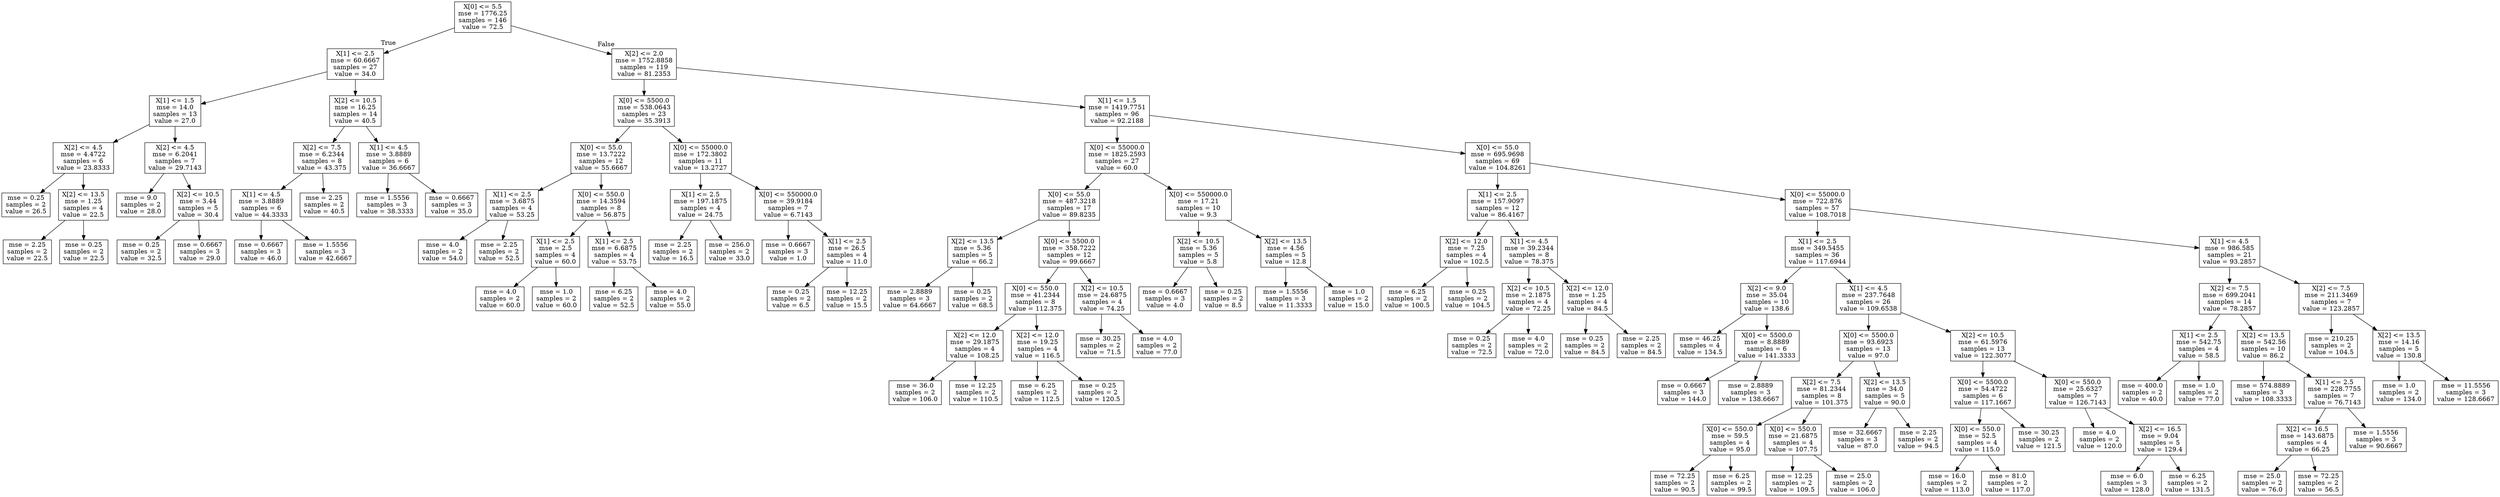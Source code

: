 digraph Tree {
node [shape=box] ;
0 [label="X[0] <= 5.5\nmse = 1776.25\nsamples = 146\nvalue = 72.5"] ;
1 [label="X[1] <= 2.5\nmse = 60.6667\nsamples = 27\nvalue = 34.0"] ;
0 -> 1 [labeldistance=2.5, labelangle=45, headlabel="True"] ;
2 [label="X[1] <= 1.5\nmse = 14.0\nsamples = 13\nvalue = 27.0"] ;
1 -> 2 ;
3 [label="X[2] <= 4.5\nmse = 4.4722\nsamples = 6\nvalue = 23.8333"] ;
2 -> 3 ;
4 [label="mse = 0.25\nsamples = 2\nvalue = 26.5"] ;
3 -> 4 ;
5 [label="X[2] <= 13.5\nmse = 1.25\nsamples = 4\nvalue = 22.5"] ;
3 -> 5 ;
6 [label="mse = 2.25\nsamples = 2\nvalue = 22.5"] ;
5 -> 6 ;
7 [label="mse = 0.25\nsamples = 2\nvalue = 22.5"] ;
5 -> 7 ;
8 [label="X[2] <= 4.5\nmse = 6.2041\nsamples = 7\nvalue = 29.7143"] ;
2 -> 8 ;
9 [label="mse = 9.0\nsamples = 2\nvalue = 28.0"] ;
8 -> 9 ;
10 [label="X[2] <= 10.5\nmse = 3.44\nsamples = 5\nvalue = 30.4"] ;
8 -> 10 ;
11 [label="mse = 0.25\nsamples = 2\nvalue = 32.5"] ;
10 -> 11 ;
12 [label="mse = 0.6667\nsamples = 3\nvalue = 29.0"] ;
10 -> 12 ;
13 [label="X[2] <= 10.5\nmse = 16.25\nsamples = 14\nvalue = 40.5"] ;
1 -> 13 ;
14 [label="X[2] <= 7.5\nmse = 6.2344\nsamples = 8\nvalue = 43.375"] ;
13 -> 14 ;
15 [label="X[1] <= 4.5\nmse = 3.8889\nsamples = 6\nvalue = 44.3333"] ;
14 -> 15 ;
16 [label="mse = 0.6667\nsamples = 3\nvalue = 46.0"] ;
15 -> 16 ;
17 [label="mse = 1.5556\nsamples = 3\nvalue = 42.6667"] ;
15 -> 17 ;
18 [label="mse = 2.25\nsamples = 2\nvalue = 40.5"] ;
14 -> 18 ;
19 [label="X[1] <= 4.5\nmse = 3.8889\nsamples = 6\nvalue = 36.6667"] ;
13 -> 19 ;
20 [label="mse = 1.5556\nsamples = 3\nvalue = 38.3333"] ;
19 -> 20 ;
21 [label="mse = 0.6667\nsamples = 3\nvalue = 35.0"] ;
19 -> 21 ;
22 [label="X[2] <= 2.0\nmse = 1752.8858\nsamples = 119\nvalue = 81.2353"] ;
0 -> 22 [labeldistance=2.5, labelangle=-45, headlabel="False"] ;
23 [label="X[0] <= 5500.0\nmse = 538.0643\nsamples = 23\nvalue = 35.3913"] ;
22 -> 23 ;
24 [label="X[0] <= 55.0\nmse = 13.7222\nsamples = 12\nvalue = 55.6667"] ;
23 -> 24 ;
25 [label="X[1] <= 2.5\nmse = 3.6875\nsamples = 4\nvalue = 53.25"] ;
24 -> 25 ;
26 [label="mse = 4.0\nsamples = 2\nvalue = 54.0"] ;
25 -> 26 ;
27 [label="mse = 2.25\nsamples = 2\nvalue = 52.5"] ;
25 -> 27 ;
28 [label="X[0] <= 550.0\nmse = 14.3594\nsamples = 8\nvalue = 56.875"] ;
24 -> 28 ;
29 [label="X[1] <= 2.5\nmse = 2.5\nsamples = 4\nvalue = 60.0"] ;
28 -> 29 ;
30 [label="mse = 4.0\nsamples = 2\nvalue = 60.0"] ;
29 -> 30 ;
31 [label="mse = 1.0\nsamples = 2\nvalue = 60.0"] ;
29 -> 31 ;
32 [label="X[1] <= 2.5\nmse = 6.6875\nsamples = 4\nvalue = 53.75"] ;
28 -> 32 ;
33 [label="mse = 6.25\nsamples = 2\nvalue = 52.5"] ;
32 -> 33 ;
34 [label="mse = 4.0\nsamples = 2\nvalue = 55.0"] ;
32 -> 34 ;
35 [label="X[0] <= 55000.0\nmse = 172.3802\nsamples = 11\nvalue = 13.2727"] ;
23 -> 35 ;
36 [label="X[1] <= 2.5\nmse = 197.1875\nsamples = 4\nvalue = 24.75"] ;
35 -> 36 ;
37 [label="mse = 2.25\nsamples = 2\nvalue = 16.5"] ;
36 -> 37 ;
38 [label="mse = 256.0\nsamples = 2\nvalue = 33.0"] ;
36 -> 38 ;
39 [label="X[0] <= 550000.0\nmse = 39.9184\nsamples = 7\nvalue = 6.7143"] ;
35 -> 39 ;
40 [label="mse = 0.6667\nsamples = 3\nvalue = 1.0"] ;
39 -> 40 ;
41 [label="X[1] <= 2.5\nmse = 26.5\nsamples = 4\nvalue = 11.0"] ;
39 -> 41 ;
42 [label="mse = 0.25\nsamples = 2\nvalue = 6.5"] ;
41 -> 42 ;
43 [label="mse = 12.25\nsamples = 2\nvalue = 15.5"] ;
41 -> 43 ;
44 [label="X[1] <= 1.5\nmse = 1419.7751\nsamples = 96\nvalue = 92.2188"] ;
22 -> 44 ;
45 [label="X[0] <= 55000.0\nmse = 1825.2593\nsamples = 27\nvalue = 60.0"] ;
44 -> 45 ;
46 [label="X[0] <= 55.0\nmse = 487.3218\nsamples = 17\nvalue = 89.8235"] ;
45 -> 46 ;
47 [label="X[2] <= 13.5\nmse = 5.36\nsamples = 5\nvalue = 66.2"] ;
46 -> 47 ;
48 [label="mse = 2.8889\nsamples = 3\nvalue = 64.6667"] ;
47 -> 48 ;
49 [label="mse = 0.25\nsamples = 2\nvalue = 68.5"] ;
47 -> 49 ;
50 [label="X[0] <= 5500.0\nmse = 358.7222\nsamples = 12\nvalue = 99.6667"] ;
46 -> 50 ;
51 [label="X[0] <= 550.0\nmse = 41.2344\nsamples = 8\nvalue = 112.375"] ;
50 -> 51 ;
52 [label="X[2] <= 12.0\nmse = 29.1875\nsamples = 4\nvalue = 108.25"] ;
51 -> 52 ;
53 [label="mse = 36.0\nsamples = 2\nvalue = 106.0"] ;
52 -> 53 ;
54 [label="mse = 12.25\nsamples = 2\nvalue = 110.5"] ;
52 -> 54 ;
55 [label="X[2] <= 12.0\nmse = 19.25\nsamples = 4\nvalue = 116.5"] ;
51 -> 55 ;
56 [label="mse = 6.25\nsamples = 2\nvalue = 112.5"] ;
55 -> 56 ;
57 [label="mse = 0.25\nsamples = 2\nvalue = 120.5"] ;
55 -> 57 ;
58 [label="X[2] <= 10.5\nmse = 24.6875\nsamples = 4\nvalue = 74.25"] ;
50 -> 58 ;
59 [label="mse = 30.25\nsamples = 2\nvalue = 71.5"] ;
58 -> 59 ;
60 [label="mse = 4.0\nsamples = 2\nvalue = 77.0"] ;
58 -> 60 ;
61 [label="X[0] <= 550000.0\nmse = 17.21\nsamples = 10\nvalue = 9.3"] ;
45 -> 61 ;
62 [label="X[2] <= 10.5\nmse = 5.36\nsamples = 5\nvalue = 5.8"] ;
61 -> 62 ;
63 [label="mse = 0.6667\nsamples = 3\nvalue = 4.0"] ;
62 -> 63 ;
64 [label="mse = 0.25\nsamples = 2\nvalue = 8.5"] ;
62 -> 64 ;
65 [label="X[2] <= 13.5\nmse = 4.56\nsamples = 5\nvalue = 12.8"] ;
61 -> 65 ;
66 [label="mse = 1.5556\nsamples = 3\nvalue = 11.3333"] ;
65 -> 66 ;
67 [label="mse = 1.0\nsamples = 2\nvalue = 15.0"] ;
65 -> 67 ;
68 [label="X[0] <= 55.0\nmse = 695.9698\nsamples = 69\nvalue = 104.8261"] ;
44 -> 68 ;
69 [label="X[1] <= 2.5\nmse = 157.9097\nsamples = 12\nvalue = 86.4167"] ;
68 -> 69 ;
70 [label="X[2] <= 12.0\nmse = 7.25\nsamples = 4\nvalue = 102.5"] ;
69 -> 70 ;
71 [label="mse = 6.25\nsamples = 2\nvalue = 100.5"] ;
70 -> 71 ;
72 [label="mse = 0.25\nsamples = 2\nvalue = 104.5"] ;
70 -> 72 ;
73 [label="X[1] <= 4.5\nmse = 39.2344\nsamples = 8\nvalue = 78.375"] ;
69 -> 73 ;
74 [label="X[2] <= 10.5\nmse = 2.1875\nsamples = 4\nvalue = 72.25"] ;
73 -> 74 ;
75 [label="mse = 0.25\nsamples = 2\nvalue = 72.5"] ;
74 -> 75 ;
76 [label="mse = 4.0\nsamples = 2\nvalue = 72.0"] ;
74 -> 76 ;
77 [label="X[2] <= 12.0\nmse = 1.25\nsamples = 4\nvalue = 84.5"] ;
73 -> 77 ;
78 [label="mse = 0.25\nsamples = 2\nvalue = 84.5"] ;
77 -> 78 ;
79 [label="mse = 2.25\nsamples = 2\nvalue = 84.5"] ;
77 -> 79 ;
80 [label="X[0] <= 55000.0\nmse = 722.876\nsamples = 57\nvalue = 108.7018"] ;
68 -> 80 ;
81 [label="X[1] <= 2.5\nmse = 349.5455\nsamples = 36\nvalue = 117.6944"] ;
80 -> 81 ;
82 [label="X[2] <= 9.0\nmse = 35.04\nsamples = 10\nvalue = 138.6"] ;
81 -> 82 ;
83 [label="mse = 46.25\nsamples = 4\nvalue = 134.5"] ;
82 -> 83 ;
84 [label="X[0] <= 5500.0\nmse = 8.8889\nsamples = 6\nvalue = 141.3333"] ;
82 -> 84 ;
85 [label="mse = 0.6667\nsamples = 3\nvalue = 144.0"] ;
84 -> 85 ;
86 [label="mse = 2.8889\nsamples = 3\nvalue = 138.6667"] ;
84 -> 86 ;
87 [label="X[1] <= 4.5\nmse = 237.7648\nsamples = 26\nvalue = 109.6538"] ;
81 -> 87 ;
88 [label="X[0] <= 5500.0\nmse = 93.6923\nsamples = 13\nvalue = 97.0"] ;
87 -> 88 ;
89 [label="X[2] <= 7.5\nmse = 81.2344\nsamples = 8\nvalue = 101.375"] ;
88 -> 89 ;
90 [label="X[0] <= 550.0\nmse = 59.5\nsamples = 4\nvalue = 95.0"] ;
89 -> 90 ;
91 [label="mse = 72.25\nsamples = 2\nvalue = 90.5"] ;
90 -> 91 ;
92 [label="mse = 6.25\nsamples = 2\nvalue = 99.5"] ;
90 -> 92 ;
93 [label="X[0] <= 550.0\nmse = 21.6875\nsamples = 4\nvalue = 107.75"] ;
89 -> 93 ;
94 [label="mse = 12.25\nsamples = 2\nvalue = 109.5"] ;
93 -> 94 ;
95 [label="mse = 25.0\nsamples = 2\nvalue = 106.0"] ;
93 -> 95 ;
96 [label="X[2] <= 13.5\nmse = 34.0\nsamples = 5\nvalue = 90.0"] ;
88 -> 96 ;
97 [label="mse = 32.6667\nsamples = 3\nvalue = 87.0"] ;
96 -> 97 ;
98 [label="mse = 2.25\nsamples = 2\nvalue = 94.5"] ;
96 -> 98 ;
99 [label="X[2] <= 10.5\nmse = 61.5976\nsamples = 13\nvalue = 122.3077"] ;
87 -> 99 ;
100 [label="X[0] <= 5500.0\nmse = 54.4722\nsamples = 6\nvalue = 117.1667"] ;
99 -> 100 ;
101 [label="X[0] <= 550.0\nmse = 52.5\nsamples = 4\nvalue = 115.0"] ;
100 -> 101 ;
102 [label="mse = 16.0\nsamples = 2\nvalue = 113.0"] ;
101 -> 102 ;
103 [label="mse = 81.0\nsamples = 2\nvalue = 117.0"] ;
101 -> 103 ;
104 [label="mse = 30.25\nsamples = 2\nvalue = 121.5"] ;
100 -> 104 ;
105 [label="X[0] <= 550.0\nmse = 25.6327\nsamples = 7\nvalue = 126.7143"] ;
99 -> 105 ;
106 [label="mse = 4.0\nsamples = 2\nvalue = 120.0"] ;
105 -> 106 ;
107 [label="X[2] <= 16.5\nmse = 9.04\nsamples = 5\nvalue = 129.4"] ;
105 -> 107 ;
108 [label="mse = 6.0\nsamples = 3\nvalue = 128.0"] ;
107 -> 108 ;
109 [label="mse = 6.25\nsamples = 2\nvalue = 131.5"] ;
107 -> 109 ;
110 [label="X[1] <= 4.5\nmse = 986.585\nsamples = 21\nvalue = 93.2857"] ;
80 -> 110 ;
111 [label="X[2] <= 7.5\nmse = 699.2041\nsamples = 14\nvalue = 78.2857"] ;
110 -> 111 ;
112 [label="X[1] <= 2.5\nmse = 542.75\nsamples = 4\nvalue = 58.5"] ;
111 -> 112 ;
113 [label="mse = 400.0\nsamples = 2\nvalue = 40.0"] ;
112 -> 113 ;
114 [label="mse = 1.0\nsamples = 2\nvalue = 77.0"] ;
112 -> 114 ;
115 [label="X[2] <= 13.5\nmse = 542.56\nsamples = 10\nvalue = 86.2"] ;
111 -> 115 ;
116 [label="mse = 574.8889\nsamples = 3\nvalue = 108.3333"] ;
115 -> 116 ;
117 [label="X[1] <= 2.5\nmse = 228.7755\nsamples = 7\nvalue = 76.7143"] ;
115 -> 117 ;
118 [label="X[2] <= 16.5\nmse = 143.6875\nsamples = 4\nvalue = 66.25"] ;
117 -> 118 ;
119 [label="mse = 25.0\nsamples = 2\nvalue = 76.0"] ;
118 -> 119 ;
120 [label="mse = 72.25\nsamples = 2\nvalue = 56.5"] ;
118 -> 120 ;
121 [label="mse = 1.5556\nsamples = 3\nvalue = 90.6667"] ;
117 -> 121 ;
122 [label="X[2] <= 7.5\nmse = 211.3469\nsamples = 7\nvalue = 123.2857"] ;
110 -> 122 ;
123 [label="mse = 210.25\nsamples = 2\nvalue = 104.5"] ;
122 -> 123 ;
124 [label="X[2] <= 13.5\nmse = 14.16\nsamples = 5\nvalue = 130.8"] ;
122 -> 124 ;
125 [label="mse = 1.0\nsamples = 2\nvalue = 134.0"] ;
124 -> 125 ;
126 [label="mse = 11.5556\nsamples = 3\nvalue = 128.6667"] ;
124 -> 126 ;
}